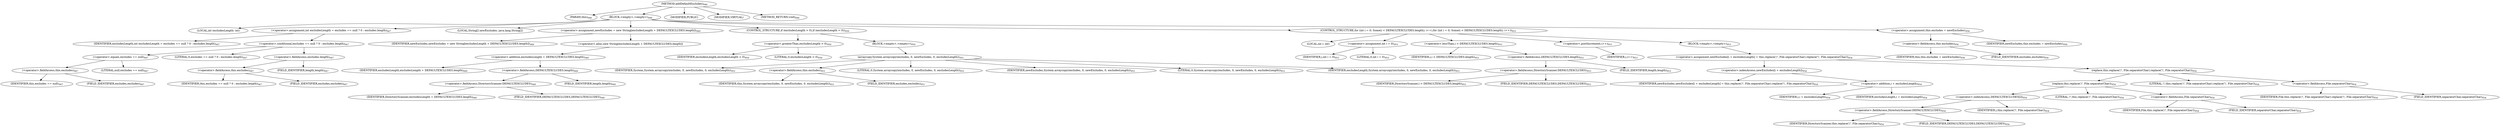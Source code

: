 digraph "addDefaultExcludes" {  
"2032" [label = <(METHOD,addDefaultExcludes)<SUB>946</SUB>> ]
"2033" [label = <(PARAM,this)<SUB>946</SUB>> ]
"2034" [label = <(BLOCK,&lt;empty&gt;,&lt;empty&gt;)<SUB>946</SUB>> ]
"2035" [label = <(LOCAL,int excludesLength: int)> ]
"2036" [label = <(&lt;operator&gt;.assignment,int excludesLength = excludes == null ? 0 : excludes.length)<SUB>947</SUB>> ]
"2037" [label = <(IDENTIFIER,excludesLength,int excludesLength = excludes == null ? 0 : excludes.length)<SUB>947</SUB>> ]
"2038" [label = <(&lt;operator&gt;.conditional,excludes == null ? 0 : excludes.length)<SUB>947</SUB>> ]
"2039" [label = <(&lt;operator&gt;.equals,excludes == null)<SUB>947</SUB>> ]
"2040" [label = <(&lt;operator&gt;.fieldAccess,this.excludes)<SUB>947</SUB>> ]
"2041" [label = <(IDENTIFIER,this,excludes == null)<SUB>947</SUB>> ]
"2042" [label = <(FIELD_IDENTIFIER,excludes,excludes)<SUB>947</SUB>> ]
"2043" [label = <(LITERAL,null,excludes == null)<SUB>947</SUB>> ]
"2044" [label = <(LITERAL,0,excludes == null ? 0 : excludes.length)<SUB>947</SUB>> ]
"2045" [label = <(&lt;operator&gt;.fieldAccess,excludes.length)<SUB>947</SUB>> ]
"2046" [label = <(&lt;operator&gt;.fieldAccess,this.excludes)<SUB>947</SUB>> ]
"2047" [label = <(IDENTIFIER,this,excludes == null ? 0 : excludes.length)<SUB>947</SUB>> ]
"2048" [label = <(FIELD_IDENTIFIER,excludes,excludes)<SUB>947</SUB>> ]
"2049" [label = <(FIELD_IDENTIFIER,length,length)<SUB>947</SUB>> ]
"2050" [label = <(LOCAL,String[] newExcludes: java.lang.String[])> ]
"2051" [label = <(&lt;operator&gt;.assignment,newExcludes = new String[excludesLength + DEFAULTEXCLUDES.length])<SUB>949</SUB>> ]
"2052" [label = <(IDENTIFIER,newExcludes,newExcludes = new String[excludesLength + DEFAULTEXCLUDES.length])<SUB>949</SUB>> ]
"2053" [label = <(&lt;operator&gt;.alloc,new String[excludesLength + DEFAULTEXCLUDES.length])> ]
"2054" [label = <(&lt;operator&gt;.addition,excludesLength + DEFAULTEXCLUDES.length)<SUB>949</SUB>> ]
"2055" [label = <(IDENTIFIER,excludesLength,excludesLength + DEFAULTEXCLUDES.length)<SUB>949</SUB>> ]
"2056" [label = <(&lt;operator&gt;.fieldAccess,DEFAULTEXCLUDES.length)<SUB>949</SUB>> ]
"2057" [label = <(&lt;operator&gt;.fieldAccess,DirectoryScanner.DEFAULTEXCLUDES)<SUB>949</SUB>> ]
"2058" [label = <(IDENTIFIER,DirectoryScanner,excludesLength + DEFAULTEXCLUDES.length)<SUB>949</SUB>> ]
"2059" [label = <(FIELD_IDENTIFIER,DEFAULTEXCLUDES,DEFAULTEXCLUDES)<SUB>949</SUB>> ]
"2060" [label = <(FIELD_IDENTIFIER,length,length)<SUB>949</SUB>> ]
"2061" [label = <(CONTROL_STRUCTURE,if (excludesLength &gt; 0),if (excludesLength &gt; 0))<SUB>950</SUB>> ]
"2062" [label = <(&lt;operator&gt;.greaterThan,excludesLength &gt; 0)<SUB>950</SUB>> ]
"2063" [label = <(IDENTIFIER,excludesLength,excludesLength &gt; 0)<SUB>950</SUB>> ]
"2064" [label = <(LITERAL,0,excludesLength &gt; 0)<SUB>950</SUB>> ]
"2065" [label = <(BLOCK,&lt;empty&gt;,&lt;empty&gt;)<SUB>950</SUB>> ]
"2066" [label = <(arraycopy,System.arraycopy(excludes, 0, newExcludes, 0, excludesLength))<SUB>951</SUB>> ]
"2067" [label = <(IDENTIFIER,System,System.arraycopy(excludes, 0, newExcludes, 0, excludesLength))<SUB>951</SUB>> ]
"2068" [label = <(&lt;operator&gt;.fieldAccess,this.excludes)<SUB>951</SUB>> ]
"2069" [label = <(IDENTIFIER,this,System.arraycopy(excludes, 0, newExcludes, 0, excludesLength))<SUB>951</SUB>> ]
"2070" [label = <(FIELD_IDENTIFIER,excludes,excludes)<SUB>951</SUB>> ]
"2071" [label = <(LITERAL,0,System.arraycopy(excludes, 0, newExcludes, 0, excludesLength))<SUB>951</SUB>> ]
"2072" [label = <(IDENTIFIER,newExcludes,System.arraycopy(excludes, 0, newExcludes, 0, excludesLength))<SUB>951</SUB>> ]
"2073" [label = <(LITERAL,0,System.arraycopy(excludes, 0, newExcludes, 0, excludesLength))<SUB>951</SUB>> ]
"2074" [label = <(IDENTIFIER,excludesLength,System.arraycopy(excludes, 0, newExcludes, 0, excludesLength))<SUB>951</SUB>> ]
"2075" [label = <(CONTROL_STRUCTURE,for (int i = 0; Some(i &lt; DEFAULTEXCLUDES.length); i++),for (int i = 0; Some(i &lt; DEFAULTEXCLUDES.length); i++))<SUB>953</SUB>> ]
"2076" [label = <(LOCAL,int i: int)> ]
"2077" [label = <(&lt;operator&gt;.assignment,int i = 0)<SUB>953</SUB>> ]
"2078" [label = <(IDENTIFIER,i,int i = 0)<SUB>953</SUB>> ]
"2079" [label = <(LITERAL,0,int i = 0)<SUB>953</SUB>> ]
"2080" [label = <(&lt;operator&gt;.lessThan,i &lt; DEFAULTEXCLUDES.length)<SUB>953</SUB>> ]
"2081" [label = <(IDENTIFIER,i,i &lt; DEFAULTEXCLUDES.length)<SUB>953</SUB>> ]
"2082" [label = <(&lt;operator&gt;.fieldAccess,DEFAULTEXCLUDES.length)<SUB>953</SUB>> ]
"2083" [label = <(&lt;operator&gt;.fieldAccess,DirectoryScanner.DEFAULTEXCLUDES)<SUB>953</SUB>> ]
"2084" [label = <(IDENTIFIER,DirectoryScanner,i &lt; DEFAULTEXCLUDES.length)<SUB>953</SUB>> ]
"2085" [label = <(FIELD_IDENTIFIER,DEFAULTEXCLUDES,DEFAULTEXCLUDES)<SUB>953</SUB>> ]
"2086" [label = <(FIELD_IDENTIFIER,length,length)<SUB>953</SUB>> ]
"2087" [label = <(&lt;operator&gt;.postIncrement,i++)<SUB>953</SUB>> ]
"2088" [label = <(IDENTIFIER,i,i++)<SUB>953</SUB>> ]
"2089" [label = <(BLOCK,&lt;empty&gt;,&lt;empty&gt;)<SUB>953</SUB>> ]
"2090" [label = <(&lt;operator&gt;.assignment,newExcludes[i + excludesLength] = this.replace('/', File.separatorChar).replace('\\', File.separatorChar))<SUB>954</SUB>> ]
"2091" [label = <(&lt;operator&gt;.indexAccess,newExcludes[i + excludesLength])<SUB>954</SUB>> ]
"2092" [label = <(IDENTIFIER,newExcludes,newExcludes[i + excludesLength] = this.replace('/', File.separatorChar).replace('\\', File.separatorChar))<SUB>954</SUB>> ]
"2093" [label = <(&lt;operator&gt;.addition,i + excludesLength)<SUB>954</SUB>> ]
"2094" [label = <(IDENTIFIER,i,i + excludesLength)<SUB>954</SUB>> ]
"2095" [label = <(IDENTIFIER,excludesLength,i + excludesLength)<SUB>954</SUB>> ]
"2096" [label = <(replace,this.replace('/', File.separatorChar).replace('\\', File.separatorChar))<SUB>954</SUB>> ]
"2097" [label = <(replace,this.replace('/', File.separatorChar))<SUB>954</SUB>> ]
"2098" [label = <(&lt;operator&gt;.indexAccess,DEFAULTEXCLUDES[i])<SUB>954</SUB>> ]
"2099" [label = <(&lt;operator&gt;.fieldAccess,DirectoryScanner.DEFAULTEXCLUDES)<SUB>954</SUB>> ]
"2100" [label = <(IDENTIFIER,DirectoryScanner,this.replace('/', File.separatorChar))<SUB>954</SUB>> ]
"2101" [label = <(FIELD_IDENTIFIER,DEFAULTEXCLUDES,DEFAULTEXCLUDES)<SUB>954</SUB>> ]
"2102" [label = <(IDENTIFIER,i,this.replace('/', File.separatorChar))<SUB>954</SUB>> ]
"2103" [label = <(LITERAL,'/',this.replace('/', File.separatorChar))<SUB>954</SUB>> ]
"2104" [label = <(&lt;operator&gt;.fieldAccess,File.separatorChar)<SUB>954</SUB>> ]
"2105" [label = <(IDENTIFIER,File,this.replace('/', File.separatorChar))<SUB>954</SUB>> ]
"2106" [label = <(FIELD_IDENTIFIER,separatorChar,separatorChar)<SUB>954</SUB>> ]
"2107" [label = <(LITERAL,'\\',this.replace('/', File.separatorChar).replace('\\', File.separatorChar))<SUB>954</SUB>> ]
"2108" [label = <(&lt;operator&gt;.fieldAccess,File.separatorChar)<SUB>954</SUB>> ]
"2109" [label = <(IDENTIFIER,File,this.replace('/', File.separatorChar).replace('\\', File.separatorChar))<SUB>954</SUB>> ]
"2110" [label = <(FIELD_IDENTIFIER,separatorChar,separatorChar)<SUB>954</SUB>> ]
"2111" [label = <(&lt;operator&gt;.assignment,this.excludes = newExcludes)<SUB>956</SUB>> ]
"2112" [label = <(&lt;operator&gt;.fieldAccess,this.excludes)<SUB>956</SUB>> ]
"2113" [label = <(IDENTIFIER,this,this.excludes = newExcludes)<SUB>956</SUB>> ]
"2114" [label = <(FIELD_IDENTIFIER,excludes,excludes)<SUB>956</SUB>> ]
"2115" [label = <(IDENTIFIER,newExcludes,this.excludes = newExcludes)<SUB>956</SUB>> ]
"2116" [label = <(MODIFIER,PUBLIC)> ]
"2117" [label = <(MODIFIER,VIRTUAL)> ]
"2118" [label = <(METHOD_RETURN,void)<SUB>946</SUB>> ]
  "2032" -> "2033" 
  "2032" -> "2034" 
  "2032" -> "2116" 
  "2032" -> "2117" 
  "2032" -> "2118" 
  "2034" -> "2035" 
  "2034" -> "2036" 
  "2034" -> "2050" 
  "2034" -> "2051" 
  "2034" -> "2061" 
  "2034" -> "2075" 
  "2034" -> "2111" 
  "2036" -> "2037" 
  "2036" -> "2038" 
  "2038" -> "2039" 
  "2038" -> "2044" 
  "2038" -> "2045" 
  "2039" -> "2040" 
  "2039" -> "2043" 
  "2040" -> "2041" 
  "2040" -> "2042" 
  "2045" -> "2046" 
  "2045" -> "2049" 
  "2046" -> "2047" 
  "2046" -> "2048" 
  "2051" -> "2052" 
  "2051" -> "2053" 
  "2053" -> "2054" 
  "2054" -> "2055" 
  "2054" -> "2056" 
  "2056" -> "2057" 
  "2056" -> "2060" 
  "2057" -> "2058" 
  "2057" -> "2059" 
  "2061" -> "2062" 
  "2061" -> "2065" 
  "2062" -> "2063" 
  "2062" -> "2064" 
  "2065" -> "2066" 
  "2066" -> "2067" 
  "2066" -> "2068" 
  "2066" -> "2071" 
  "2066" -> "2072" 
  "2066" -> "2073" 
  "2066" -> "2074" 
  "2068" -> "2069" 
  "2068" -> "2070" 
  "2075" -> "2076" 
  "2075" -> "2077" 
  "2075" -> "2080" 
  "2075" -> "2087" 
  "2075" -> "2089" 
  "2077" -> "2078" 
  "2077" -> "2079" 
  "2080" -> "2081" 
  "2080" -> "2082" 
  "2082" -> "2083" 
  "2082" -> "2086" 
  "2083" -> "2084" 
  "2083" -> "2085" 
  "2087" -> "2088" 
  "2089" -> "2090" 
  "2090" -> "2091" 
  "2090" -> "2096" 
  "2091" -> "2092" 
  "2091" -> "2093" 
  "2093" -> "2094" 
  "2093" -> "2095" 
  "2096" -> "2097" 
  "2096" -> "2107" 
  "2096" -> "2108" 
  "2097" -> "2098" 
  "2097" -> "2103" 
  "2097" -> "2104" 
  "2098" -> "2099" 
  "2098" -> "2102" 
  "2099" -> "2100" 
  "2099" -> "2101" 
  "2104" -> "2105" 
  "2104" -> "2106" 
  "2108" -> "2109" 
  "2108" -> "2110" 
  "2111" -> "2112" 
  "2111" -> "2115" 
  "2112" -> "2113" 
  "2112" -> "2114" 
}
